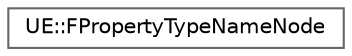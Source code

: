 digraph "Graphical Class Hierarchy"
{
 // INTERACTIVE_SVG=YES
 // LATEX_PDF_SIZE
  bgcolor="transparent";
  edge [fontname=Helvetica,fontsize=10,labelfontname=Helvetica,labelfontsize=10];
  node [fontname=Helvetica,fontsize=10,shape=box,height=0.2,width=0.4];
  rankdir="LR";
  Node0 [id="Node000000",label="UE::FPropertyTypeNameNode",height=0.2,width=0.4,color="grey40", fillcolor="white", style="filled",URL="$dc/d5c/structUE_1_1FPropertyTypeNameNode.html",tooltip=" "];
}
